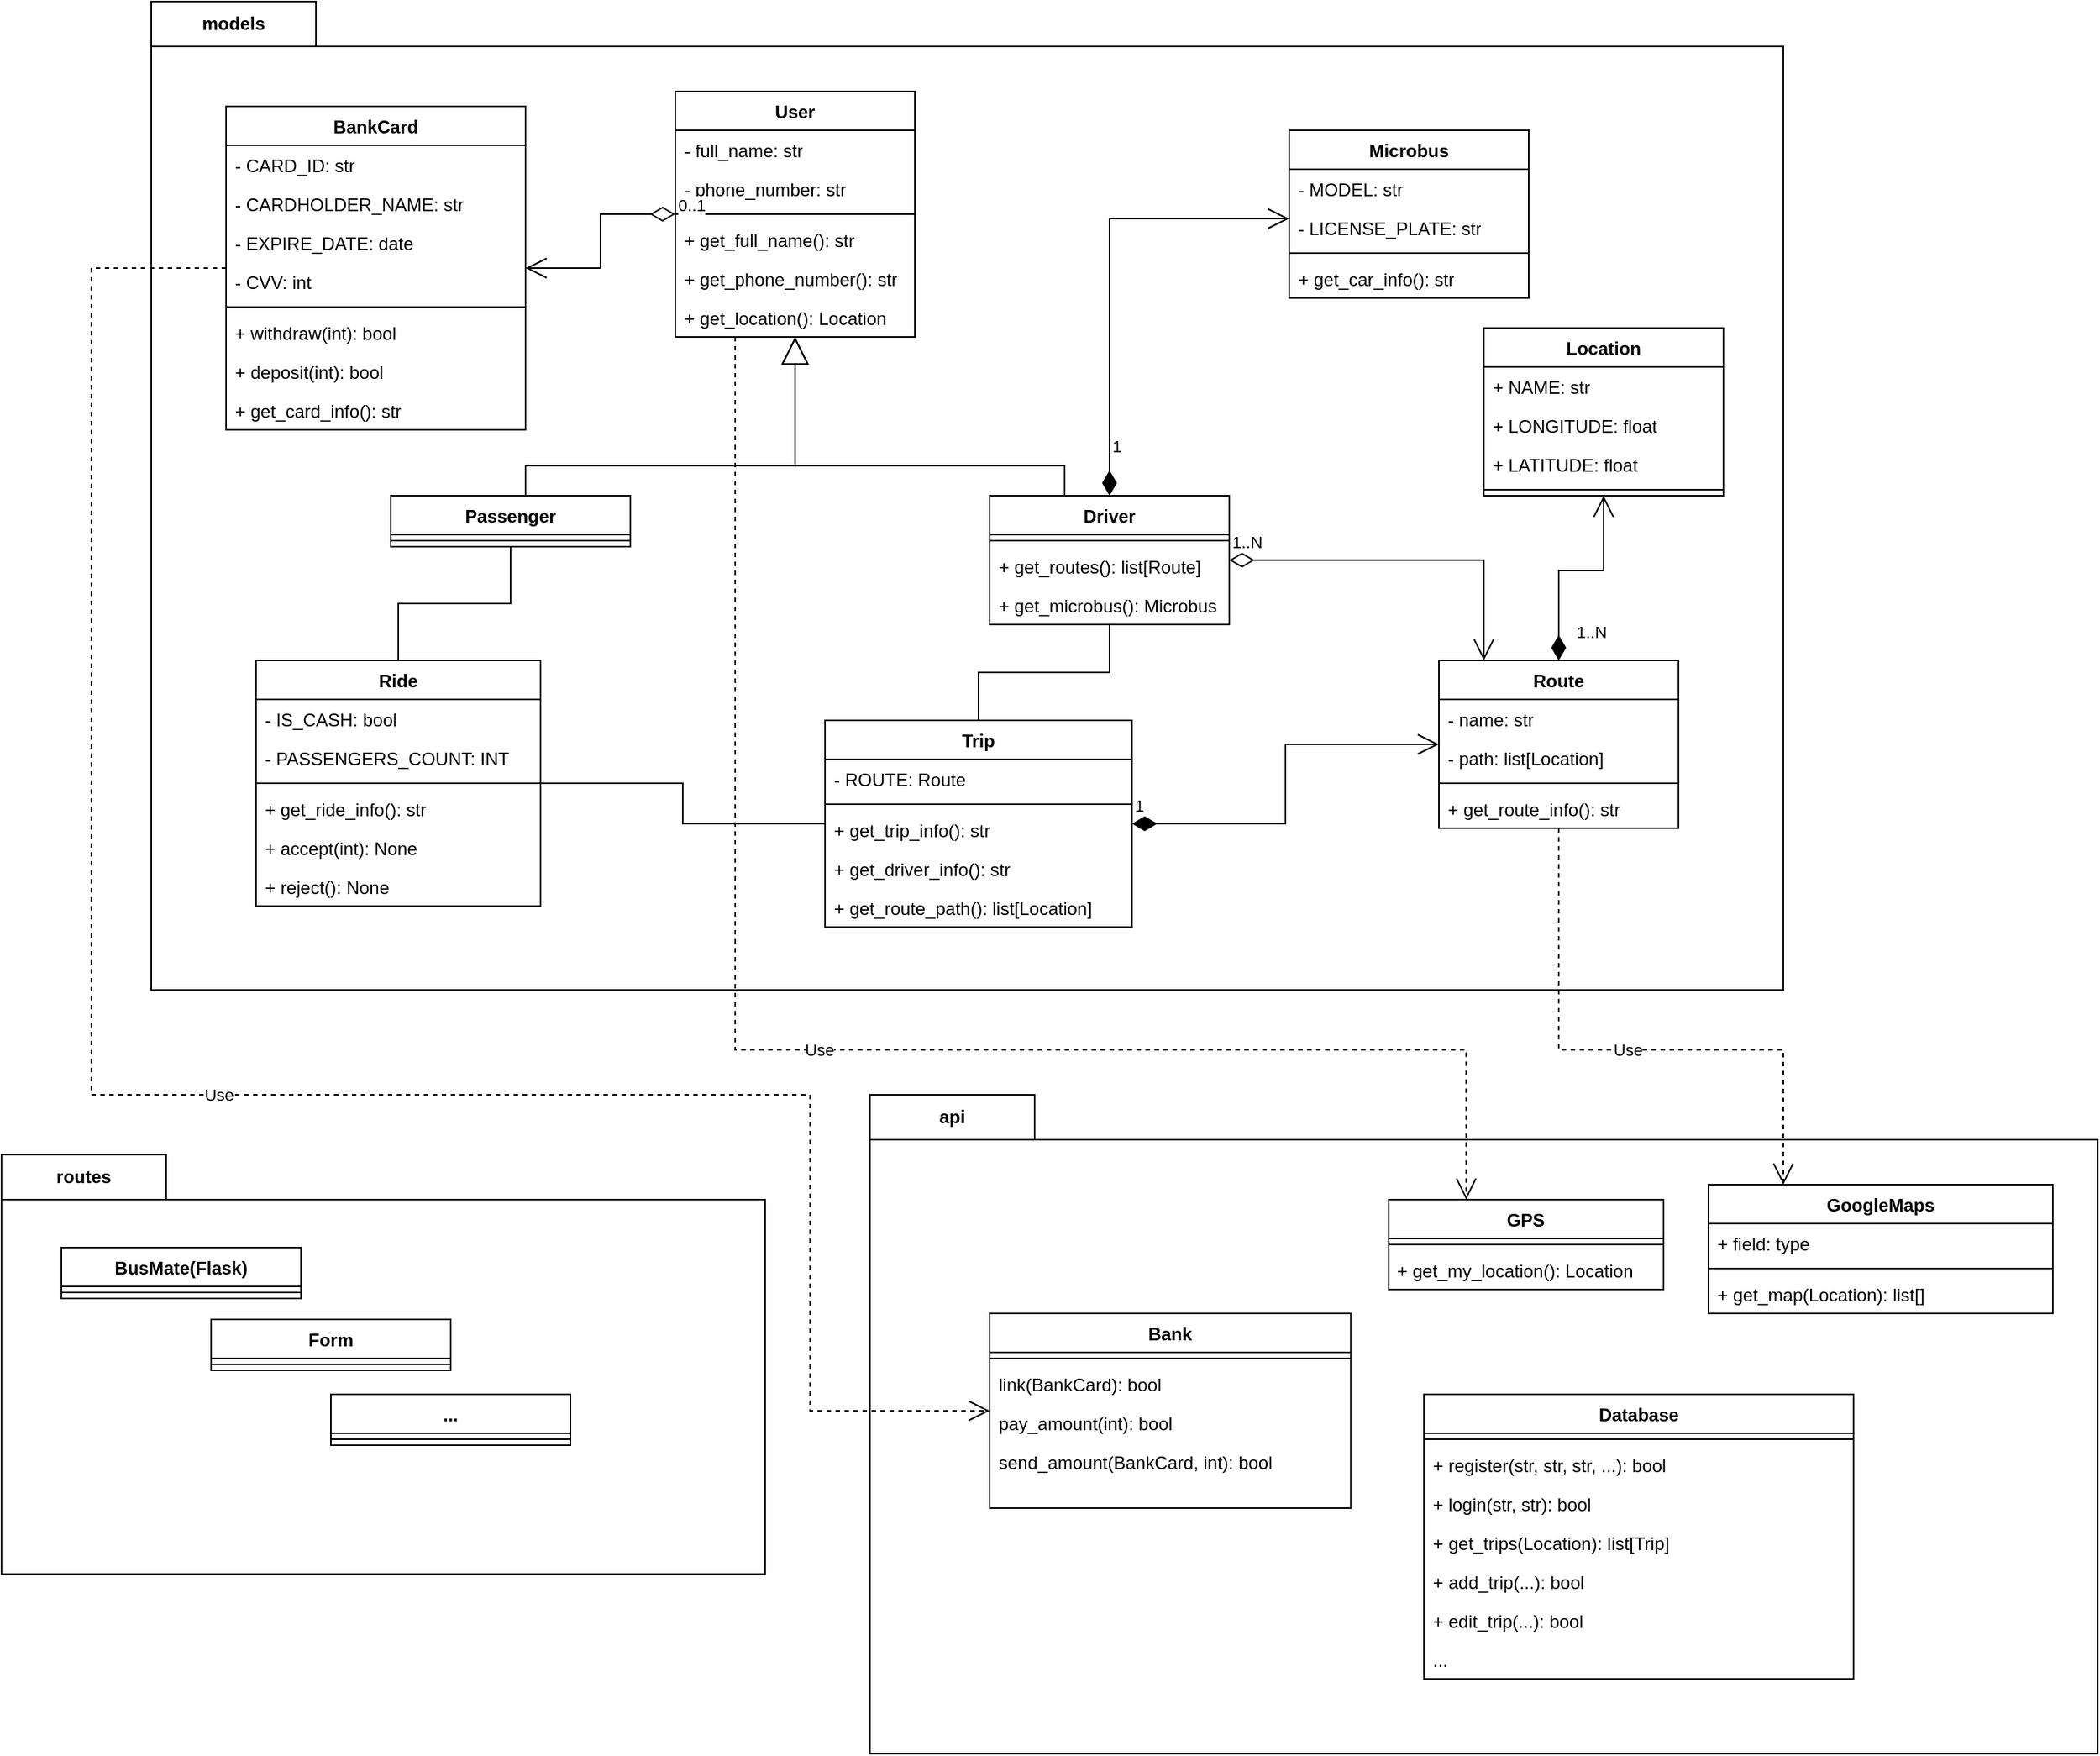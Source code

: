 <mxfile version="22.1.2" type="device">
  <diagram id="C5RBs43oDa-KdzZeNtuy" name="Page-1">
    <mxGraphModel dx="3218" dy="2094" grid="1" gridSize="10" guides="1" tooltips="1" connect="1" arrows="1" fold="1" page="1" pageScale="1" pageWidth="1169" pageHeight="827" math="0" shadow="0">
      <root>
        <mxCell id="WIyWlLk6GJQsqaUBKTNV-0" />
        <mxCell id="WIyWlLk6GJQsqaUBKTNV-1" parent="WIyWlLk6GJQsqaUBKTNV-0" />
        <mxCell id="0xxUbrqtfHlNQfprpKH4-28" value="routes" style="shape=folder;fontStyle=1;tabWidth=110;tabHeight=30;tabPosition=left;html=1;boundedLbl=1;labelInHeader=1;container=1;collapsible=0;whiteSpace=wrap;" parent="WIyWlLk6GJQsqaUBKTNV-1" vertex="1">
          <mxGeometry x="-900" y="90" width="510" height="280" as="geometry" />
        </mxCell>
        <mxCell id="0xxUbrqtfHlNQfprpKH4-29" value="" style="html=1;strokeColor=none;resizeWidth=1;resizeHeight=1;fillColor=none;part=1;connectable=0;allowArrows=0;deletable=0;whiteSpace=wrap;" parent="0xxUbrqtfHlNQfprpKH4-28" vertex="1">
          <mxGeometry width="510.0" height="196" relative="1" as="geometry">
            <mxPoint y="30" as="offset" />
          </mxGeometry>
        </mxCell>
        <mxCell id="0xxUbrqtfHlNQfprpKH4-105" value="BusMate(Flask)" style="swimlane;fontStyle=1;align=center;verticalAlign=top;childLayout=stackLayout;horizontal=1;startSize=26;horizontalStack=0;resizeParent=1;resizeParentMax=0;resizeLast=0;collapsible=1;marginBottom=0;whiteSpace=wrap;html=1;" parent="0xxUbrqtfHlNQfprpKH4-28" vertex="1">
          <mxGeometry x="40" y="62" width="160" height="34" as="geometry" />
        </mxCell>
        <mxCell id="0xxUbrqtfHlNQfprpKH4-107" value="" style="line;strokeWidth=1;fillColor=none;align=left;verticalAlign=middle;spacingTop=-1;spacingLeft=3;spacingRight=3;rotatable=0;labelPosition=right;points=[];portConstraint=eastwest;strokeColor=inherit;" parent="0xxUbrqtfHlNQfprpKH4-105" vertex="1">
          <mxGeometry y="26" width="160" height="8" as="geometry" />
        </mxCell>
        <mxCell id="0xxUbrqtfHlNQfprpKH4-109" value="..." style="swimlane;fontStyle=1;align=center;verticalAlign=top;childLayout=stackLayout;horizontal=1;startSize=26;horizontalStack=0;resizeParent=1;resizeParentMax=0;resizeLast=0;collapsible=1;marginBottom=0;whiteSpace=wrap;html=1;" parent="0xxUbrqtfHlNQfprpKH4-28" vertex="1">
          <mxGeometry x="220" y="160" width="160" height="34" as="geometry" />
        </mxCell>
        <mxCell id="0xxUbrqtfHlNQfprpKH4-110" value="" style="line;strokeWidth=1;fillColor=none;align=left;verticalAlign=middle;spacingTop=-1;spacingLeft=3;spacingRight=3;rotatable=0;labelPosition=right;points=[];portConstraint=eastwest;strokeColor=inherit;" parent="0xxUbrqtfHlNQfprpKH4-109" vertex="1">
          <mxGeometry y="26" width="160" height="8" as="geometry" />
        </mxCell>
        <mxCell id="0xxUbrqtfHlNQfprpKH4-111" value="Form" style="swimlane;fontStyle=1;align=center;verticalAlign=top;childLayout=stackLayout;horizontal=1;startSize=26;horizontalStack=0;resizeParent=1;resizeParentMax=0;resizeLast=0;collapsible=1;marginBottom=0;whiteSpace=wrap;html=1;" parent="0xxUbrqtfHlNQfprpKH4-28" vertex="1">
          <mxGeometry x="140" y="110" width="160" height="34" as="geometry" />
        </mxCell>
        <mxCell id="0xxUbrqtfHlNQfprpKH4-112" value="" style="line;strokeWidth=1;fillColor=none;align=left;verticalAlign=middle;spacingTop=-1;spacingLeft=3;spacingRight=3;rotatable=0;labelPosition=right;points=[];portConstraint=eastwest;strokeColor=inherit;" parent="0xxUbrqtfHlNQfprpKH4-111" vertex="1">
          <mxGeometry y="26" width="160" height="8" as="geometry" />
        </mxCell>
        <mxCell id="0xxUbrqtfHlNQfprpKH4-32" value="api" style="shape=folder;fontStyle=1;tabWidth=110;tabHeight=30;tabPosition=left;html=1;boundedLbl=1;labelInHeader=1;container=1;collapsible=0;whiteSpace=wrap;" parent="WIyWlLk6GJQsqaUBKTNV-1" vertex="1">
          <mxGeometry x="-320" y="50" width="820" height="440" as="geometry" />
        </mxCell>
        <mxCell id="0xxUbrqtfHlNQfprpKH4-33" value="" style="html=1;strokeColor=none;resizeWidth=1;resizeHeight=1;fillColor=none;part=1;connectable=0;allowArrows=0;deletable=0;whiteSpace=wrap;" parent="0xxUbrqtfHlNQfprpKH4-32" vertex="1">
          <mxGeometry width="820.0" height="308" relative="1" as="geometry">
            <mxPoint y="30" as="offset" />
          </mxGeometry>
        </mxCell>
        <mxCell id="LHFAvSVSOQKZk2P5IHYc-47" value="GoogleMaps" style="swimlane;fontStyle=1;align=center;verticalAlign=top;childLayout=stackLayout;horizontal=1;startSize=26;horizontalStack=0;resizeParent=1;resizeParentMax=0;resizeLast=0;collapsible=1;marginBottom=0;whiteSpace=wrap;html=1;" parent="0xxUbrqtfHlNQfprpKH4-32" vertex="1">
          <mxGeometry x="560" y="60" width="230" height="86" as="geometry" />
        </mxCell>
        <mxCell id="LHFAvSVSOQKZk2P5IHYc-48" value="+ field: type" style="text;strokeColor=none;fillColor=none;align=left;verticalAlign=top;spacingLeft=4;spacingRight=4;overflow=hidden;rotatable=0;points=[[0,0.5],[1,0.5]];portConstraint=eastwest;whiteSpace=wrap;html=1;" parent="LHFAvSVSOQKZk2P5IHYc-47" vertex="1">
          <mxGeometry y="26" width="230" height="26" as="geometry" />
        </mxCell>
        <mxCell id="LHFAvSVSOQKZk2P5IHYc-49" value="" style="line;strokeWidth=1;fillColor=none;align=left;verticalAlign=middle;spacingTop=-1;spacingLeft=3;spacingRight=3;rotatable=0;labelPosition=right;points=[];portConstraint=eastwest;strokeColor=inherit;" parent="LHFAvSVSOQKZk2P5IHYc-47" vertex="1">
          <mxGeometry y="52" width="230" height="8" as="geometry" />
        </mxCell>
        <mxCell id="LHFAvSVSOQKZk2P5IHYc-50" value="+ get_map(Location): list[]" style="text;strokeColor=none;fillColor=none;align=left;verticalAlign=top;spacingLeft=4;spacingRight=4;overflow=hidden;rotatable=0;points=[[0,0.5],[1,0.5]];portConstraint=eastwest;whiteSpace=wrap;html=1;" parent="LHFAvSVSOQKZk2P5IHYc-47" vertex="1">
          <mxGeometry y="60" width="230" height="26" as="geometry" />
        </mxCell>
        <mxCell id="LHFAvSVSOQKZk2P5IHYc-43" value="Database" style="swimlane;fontStyle=1;align=center;verticalAlign=top;childLayout=stackLayout;horizontal=1;startSize=26;horizontalStack=0;resizeParent=1;resizeParentMax=0;resizeLast=0;collapsible=1;marginBottom=0;whiteSpace=wrap;html=1;" parent="0xxUbrqtfHlNQfprpKH4-32" vertex="1">
          <mxGeometry x="370" y="200" width="286.9" height="190" as="geometry" />
        </mxCell>
        <mxCell id="LHFAvSVSOQKZk2P5IHYc-45" value="" style="line;strokeWidth=1;fillColor=none;align=left;verticalAlign=middle;spacingTop=-1;spacingLeft=3;spacingRight=3;rotatable=0;labelPosition=right;points=[];portConstraint=eastwest;strokeColor=inherit;" parent="LHFAvSVSOQKZk2P5IHYc-43" vertex="1">
          <mxGeometry y="26" width="286.9" height="8" as="geometry" />
        </mxCell>
        <mxCell id="0xxUbrqtfHlNQfprpKH4-84" value="+ register(str, str, str, ...): bool" style="text;strokeColor=none;fillColor=none;align=left;verticalAlign=top;spacingLeft=4;spacingRight=4;overflow=hidden;rotatable=0;points=[[0,0.5],[1,0.5]];portConstraint=eastwest;whiteSpace=wrap;html=1;" parent="LHFAvSVSOQKZk2P5IHYc-43" vertex="1">
          <mxGeometry y="34" width="286.9" height="26" as="geometry" />
        </mxCell>
        <mxCell id="0xxUbrqtfHlNQfprpKH4-85" value="+ login(str, str): bool" style="text;strokeColor=none;fillColor=none;align=left;verticalAlign=top;spacingLeft=4;spacingRight=4;overflow=hidden;rotatable=0;points=[[0,0.5],[1,0.5]];portConstraint=eastwest;whiteSpace=wrap;html=1;" parent="LHFAvSVSOQKZk2P5IHYc-43" vertex="1">
          <mxGeometry y="60" width="286.9" height="26" as="geometry" />
        </mxCell>
        <mxCell id="0xxUbrqtfHlNQfprpKH4-81" value="+ get_trips(Location): list[Trip]" style="text;strokeColor=none;fillColor=none;align=left;verticalAlign=top;spacingLeft=4;spacingRight=4;overflow=hidden;rotatable=0;points=[[0,0.5],[1,0.5]];portConstraint=eastwest;whiteSpace=wrap;html=1;" parent="LHFAvSVSOQKZk2P5IHYc-43" vertex="1">
          <mxGeometry y="86" width="286.9" height="26" as="geometry" />
        </mxCell>
        <mxCell id="0xxUbrqtfHlNQfprpKH4-82" value="+ add_trip(...): bool" style="text;strokeColor=none;fillColor=none;align=left;verticalAlign=top;spacingLeft=4;spacingRight=4;overflow=hidden;rotatable=0;points=[[0,0.5],[1,0.5]];portConstraint=eastwest;whiteSpace=wrap;html=1;" parent="LHFAvSVSOQKZk2P5IHYc-43" vertex="1">
          <mxGeometry y="112" width="286.9" height="26" as="geometry" />
        </mxCell>
        <mxCell id="LHFAvSVSOQKZk2P5IHYc-46" value="+ edit_trip(...): bool" style="text;strokeColor=none;fillColor=none;align=left;verticalAlign=top;spacingLeft=4;spacingRight=4;overflow=hidden;rotatable=0;points=[[0,0.5],[1,0.5]];portConstraint=eastwest;whiteSpace=wrap;html=1;" parent="LHFAvSVSOQKZk2P5IHYc-43" vertex="1">
          <mxGeometry y="138" width="286.9" height="26" as="geometry" />
        </mxCell>
        <mxCell id="0xxUbrqtfHlNQfprpKH4-103" value="..." style="text;strokeColor=none;fillColor=none;align=left;verticalAlign=top;spacingLeft=4;spacingRight=4;overflow=hidden;rotatable=0;points=[[0,0.5],[1,0.5]];portConstraint=eastwest;whiteSpace=wrap;html=1;" parent="LHFAvSVSOQKZk2P5IHYc-43" vertex="1">
          <mxGeometry y="164" width="286.9" height="26" as="geometry" />
        </mxCell>
        <mxCell id="LHFAvSVSOQKZk2P5IHYc-69" value="Bank" style="swimlane;fontStyle=1;align=center;verticalAlign=top;childLayout=stackLayout;horizontal=1;startSize=26;horizontalStack=0;resizeParent=1;resizeParentMax=0;resizeLast=0;collapsible=1;marginBottom=0;whiteSpace=wrap;html=1;" parent="0xxUbrqtfHlNQfprpKH4-32" vertex="1">
          <mxGeometry x="79.998" y="146" width="241.161" height="130" as="geometry" />
        </mxCell>
        <mxCell id="LHFAvSVSOQKZk2P5IHYc-71" value="" style="line;strokeWidth=1;fillColor=none;align=left;verticalAlign=middle;spacingTop=-1;spacingLeft=3;spacingRight=3;rotatable=0;labelPosition=right;points=[];portConstraint=eastwest;strokeColor=inherit;" parent="LHFAvSVSOQKZk2P5IHYc-69" vertex="1">
          <mxGeometry y="26" width="241.161" height="8" as="geometry" />
        </mxCell>
        <mxCell id="LHFAvSVSOQKZk2P5IHYc-72" value="link(BankCard): bool" style="text;strokeColor=none;fillColor=none;align=left;verticalAlign=top;spacingLeft=4;spacingRight=4;overflow=hidden;rotatable=0;points=[[0,0.5],[1,0.5]];portConstraint=eastwest;whiteSpace=wrap;html=1;" parent="LHFAvSVSOQKZk2P5IHYc-69" vertex="1">
          <mxGeometry y="34" width="241.161" height="26" as="geometry" />
        </mxCell>
        <mxCell id="0xxUbrqtfHlNQfprpKH4-0" value="pay_amount(int): bool" style="text;strokeColor=none;fillColor=none;align=left;verticalAlign=top;spacingLeft=4;spacingRight=4;overflow=hidden;rotatable=0;points=[[0,0.5],[1,0.5]];portConstraint=eastwest;whiteSpace=wrap;html=1;" parent="LHFAvSVSOQKZk2P5IHYc-69" vertex="1">
          <mxGeometry y="60" width="241.161" height="26" as="geometry" />
        </mxCell>
        <mxCell id="0xxUbrqtfHlNQfprpKH4-17" value="send_amount(BankCard, int): bool" style="text;strokeColor=none;fillColor=none;align=left;verticalAlign=top;spacingLeft=4;spacingRight=4;overflow=hidden;rotatable=0;points=[[0,0.5],[1,0.5]];portConstraint=eastwest;whiteSpace=wrap;html=1;" parent="LHFAvSVSOQKZk2P5IHYc-69" vertex="1">
          <mxGeometry y="86" width="241.161" height="44" as="geometry" />
        </mxCell>
        <mxCell id="0xxUbrqtfHlNQfprpKH4-19" value="GPS" style="swimlane;fontStyle=1;align=center;verticalAlign=top;childLayout=stackLayout;horizontal=1;startSize=26;horizontalStack=0;resizeParent=1;resizeParentMax=0;resizeLast=0;collapsible=1;marginBottom=0;whiteSpace=wrap;html=1;" parent="0xxUbrqtfHlNQfprpKH4-32" vertex="1">
          <mxGeometry x="346.48" y="70" width="183.52" height="60" as="geometry" />
        </mxCell>
        <mxCell id="0xxUbrqtfHlNQfprpKH4-21" value="" style="line;strokeWidth=1;fillColor=none;align=left;verticalAlign=middle;spacingTop=-1;spacingLeft=3;spacingRight=3;rotatable=0;labelPosition=right;points=[];portConstraint=eastwest;strokeColor=inherit;" parent="0xxUbrqtfHlNQfprpKH4-19" vertex="1">
          <mxGeometry y="26" width="183.52" height="8" as="geometry" />
        </mxCell>
        <mxCell id="0xxUbrqtfHlNQfprpKH4-22" value="+ get_my_location(): Location" style="text;strokeColor=none;fillColor=none;align=left;verticalAlign=top;spacingLeft=4;spacingRight=4;overflow=hidden;rotatable=0;points=[[0,0.5],[1,0.5]];portConstraint=eastwest;whiteSpace=wrap;html=1;" parent="0xxUbrqtfHlNQfprpKH4-19" vertex="1">
          <mxGeometry y="34" width="183.52" height="26" as="geometry" />
        </mxCell>
        <mxCell id="0xxUbrqtfHlNQfprpKH4-30" value="models" style="shape=folder;fontStyle=1;tabWidth=110;tabHeight=30;tabPosition=left;html=1;boundedLbl=1;labelInHeader=1;container=1;collapsible=0;whiteSpace=wrap;" parent="WIyWlLk6GJQsqaUBKTNV-1" vertex="1">
          <mxGeometry x="-800" y="-680" width="1090" height="660" as="geometry" />
        </mxCell>
        <mxCell id="0xxUbrqtfHlNQfprpKH4-31" value="" style="html=1;strokeColor=none;resizeWidth=1;resizeHeight=1;fillColor=none;part=1;connectable=0;allowArrows=0;deletable=0;whiteSpace=wrap;" parent="0xxUbrqtfHlNQfprpKH4-30" vertex="1">
          <mxGeometry width="40" height="10" relative="1" as="geometry">
            <mxPoint x="790" y="290" as="offset" />
          </mxGeometry>
        </mxCell>
        <mxCell id="LHFAvSVSOQKZk2P5IHYc-27" value="BankCard" style="swimlane;fontStyle=1;align=center;verticalAlign=top;childLayout=stackLayout;horizontal=1;startSize=26;horizontalStack=0;resizeParent=1;resizeParentMax=0;resizeLast=0;collapsible=1;marginBottom=0;whiteSpace=wrap;html=1;" parent="0xxUbrqtfHlNQfprpKH4-30" vertex="1">
          <mxGeometry x="50" y="70" width="200" height="216" as="geometry" />
        </mxCell>
        <mxCell id="LHFAvSVSOQKZk2P5IHYc-28" value="- CARD_ID: str" style="text;strokeColor=none;fillColor=none;align=left;verticalAlign=top;spacingLeft=4;spacingRight=4;overflow=hidden;rotatable=0;points=[[0,0.5],[1,0.5]];portConstraint=eastwest;whiteSpace=wrap;html=1;" parent="LHFAvSVSOQKZk2P5IHYc-27" vertex="1">
          <mxGeometry y="26" width="200" height="26" as="geometry" />
        </mxCell>
        <mxCell id="0xxUbrqtfHlNQfprpKH4-39" value="- CARDHOLDER_NAME: str" style="text;strokeColor=none;fillColor=none;align=left;verticalAlign=top;spacingLeft=4;spacingRight=4;overflow=hidden;rotatable=0;points=[[0,0.5],[1,0.5]];portConstraint=eastwest;whiteSpace=wrap;html=1;" parent="LHFAvSVSOQKZk2P5IHYc-27" vertex="1">
          <mxGeometry y="52" width="200" height="26" as="geometry" />
        </mxCell>
        <mxCell id="0xxUbrqtfHlNQfprpKH4-37" value="- EXPIRE_DATE: date" style="text;strokeColor=none;fillColor=none;align=left;verticalAlign=top;spacingLeft=4;spacingRight=4;overflow=hidden;rotatable=0;points=[[0,0.5],[1,0.5]];portConstraint=eastwest;whiteSpace=wrap;html=1;" parent="LHFAvSVSOQKZk2P5IHYc-27" vertex="1">
          <mxGeometry y="78" width="200" height="26" as="geometry" />
        </mxCell>
        <mxCell id="0xxUbrqtfHlNQfprpKH4-38" value="- CVV: int" style="text;strokeColor=none;fillColor=none;align=left;verticalAlign=top;spacingLeft=4;spacingRight=4;overflow=hidden;rotatable=0;points=[[0,0.5],[1,0.5]];portConstraint=eastwest;whiteSpace=wrap;html=1;" parent="LHFAvSVSOQKZk2P5IHYc-27" vertex="1">
          <mxGeometry y="104" width="200" height="26" as="geometry" />
        </mxCell>
        <mxCell id="LHFAvSVSOQKZk2P5IHYc-29" value="" style="line;strokeWidth=1;fillColor=none;align=left;verticalAlign=middle;spacingTop=-1;spacingLeft=3;spacingRight=3;rotatable=0;labelPosition=right;points=[];portConstraint=eastwest;strokeColor=inherit;" parent="LHFAvSVSOQKZk2P5IHYc-27" vertex="1">
          <mxGeometry y="130" width="200" height="8" as="geometry" />
        </mxCell>
        <mxCell id="0xxUbrqtfHlNQfprpKH4-40" value="+ withdraw(int): bool" style="text;strokeColor=none;fillColor=none;align=left;verticalAlign=top;spacingLeft=4;spacingRight=4;overflow=hidden;rotatable=0;points=[[0,0.5],[1,0.5]];portConstraint=eastwest;whiteSpace=wrap;html=1;" parent="LHFAvSVSOQKZk2P5IHYc-27" vertex="1">
          <mxGeometry y="138" width="200" height="26" as="geometry" />
        </mxCell>
        <mxCell id="0xxUbrqtfHlNQfprpKH4-44" value="+ deposit(int): bool" style="text;strokeColor=none;fillColor=none;align=left;verticalAlign=top;spacingLeft=4;spacingRight=4;overflow=hidden;rotatable=0;points=[[0,0.5],[1,0.5]];portConstraint=eastwest;whiteSpace=wrap;html=1;" parent="LHFAvSVSOQKZk2P5IHYc-27" vertex="1">
          <mxGeometry y="164" width="200" height="26" as="geometry" />
        </mxCell>
        <mxCell id="0xxUbrqtfHlNQfprpKH4-41" value="+ get_card_info(): str" style="text;strokeColor=none;fillColor=none;align=left;verticalAlign=top;spacingLeft=4;spacingRight=4;overflow=hidden;rotatable=0;points=[[0,0.5],[1,0.5]];portConstraint=eastwest;whiteSpace=wrap;html=1;" parent="LHFAvSVSOQKZk2P5IHYc-27" vertex="1">
          <mxGeometry y="190" width="200" height="26" as="geometry" />
        </mxCell>
        <mxCell id="LHFAvSVSOQKZk2P5IHYc-11" value="User" style="swimlane;fontStyle=1;align=center;verticalAlign=top;childLayout=stackLayout;horizontal=1;startSize=26;horizontalStack=0;resizeParent=1;resizeParentMax=0;resizeLast=0;collapsible=1;marginBottom=0;whiteSpace=wrap;html=1;" parent="0xxUbrqtfHlNQfprpKH4-30" vertex="1">
          <mxGeometry x="350" y="60" width="160" height="164" as="geometry" />
        </mxCell>
        <mxCell id="LHFAvSVSOQKZk2P5IHYc-12" value="- full_name: str" style="text;strokeColor=none;fillColor=none;align=left;verticalAlign=top;spacingLeft=4;spacingRight=4;overflow=hidden;rotatable=0;points=[[0,0.5],[1,0.5]];portConstraint=eastwest;whiteSpace=wrap;html=1;" parent="LHFAvSVSOQKZk2P5IHYc-11" vertex="1">
          <mxGeometry y="26" width="160" height="26" as="geometry" />
        </mxCell>
        <mxCell id="0xxUbrqtfHlNQfprpKH4-35" value="- phone_number: str" style="text;strokeColor=none;fillColor=none;align=left;verticalAlign=top;spacingLeft=4;spacingRight=4;overflow=hidden;rotatable=0;points=[[0,0.5],[1,0.5]];portConstraint=eastwest;whiteSpace=wrap;html=1;" parent="LHFAvSVSOQKZk2P5IHYc-11" vertex="1">
          <mxGeometry y="52" width="160" height="26" as="geometry" />
        </mxCell>
        <mxCell id="LHFAvSVSOQKZk2P5IHYc-13" value="" style="line;strokeWidth=1;fillColor=none;align=left;verticalAlign=middle;spacingTop=-1;spacingLeft=3;spacingRight=3;rotatable=0;labelPosition=right;points=[];portConstraint=eastwest;strokeColor=inherit;" parent="LHFAvSVSOQKZk2P5IHYc-11" vertex="1">
          <mxGeometry y="78" width="160" height="8" as="geometry" />
        </mxCell>
        <mxCell id="LHFAvSVSOQKZk2P5IHYc-14" value="+ get_full_name(): str" style="text;strokeColor=none;fillColor=none;align=left;verticalAlign=top;spacingLeft=4;spacingRight=4;overflow=hidden;rotatable=0;points=[[0,0.5],[1,0.5]];portConstraint=eastwest;whiteSpace=wrap;html=1;" parent="LHFAvSVSOQKZk2P5IHYc-11" vertex="1">
          <mxGeometry y="86" width="160" height="26" as="geometry" />
        </mxCell>
        <mxCell id="0xxUbrqtfHlNQfprpKH4-43" value="+ get_phone_number(): str" style="text;strokeColor=none;fillColor=none;align=left;verticalAlign=top;spacingLeft=4;spacingRight=4;overflow=hidden;rotatable=0;points=[[0,0.5],[1,0.5]];portConstraint=eastwest;whiteSpace=wrap;html=1;" parent="LHFAvSVSOQKZk2P5IHYc-11" vertex="1">
          <mxGeometry y="112" width="160" height="26" as="geometry" />
        </mxCell>
        <mxCell id="0xxUbrqtfHlNQfprpKH4-61" value="+ get_location(): Location" style="text;strokeColor=none;fillColor=none;align=left;verticalAlign=top;spacingLeft=4;spacingRight=4;overflow=hidden;rotatable=0;points=[[0,0.5],[1,0.5]];portConstraint=eastwest;whiteSpace=wrap;html=1;" parent="LHFAvSVSOQKZk2P5IHYc-11" vertex="1">
          <mxGeometry y="138" width="160" height="26" as="geometry" />
        </mxCell>
        <mxCell id="LHFAvSVSOQKZk2P5IHYc-57" value="0..1" style="endArrow=open;html=1;endSize=12;startArrow=diamondThin;startSize=14;startFill=0;edgeStyle=orthogonalEdgeStyle;align=left;verticalAlign=bottom;rounded=0;" parent="0xxUbrqtfHlNQfprpKH4-30" source="LHFAvSVSOQKZk2P5IHYc-11" target="LHFAvSVSOQKZk2P5IHYc-27" edge="1">
          <mxGeometry x="-1" y="3" relative="1" as="geometry">
            <mxPoint x="330" y="370" as="sourcePoint" />
            <mxPoint x="490" y="370" as="targetPoint" />
          </mxGeometry>
        </mxCell>
        <mxCell id="LHFAvSVSOQKZk2P5IHYc-39" value="Ride" style="swimlane;fontStyle=1;align=center;verticalAlign=top;childLayout=stackLayout;horizontal=1;startSize=26;horizontalStack=0;resizeParent=1;resizeParentMax=0;resizeLast=0;collapsible=1;marginBottom=0;whiteSpace=wrap;html=1;" parent="0xxUbrqtfHlNQfprpKH4-30" vertex="1">
          <mxGeometry x="70" y="440" width="190" height="164" as="geometry" />
        </mxCell>
        <mxCell id="LHFAvSVSOQKZk2P5IHYc-40" value="- IS_CASH: bool" style="text;strokeColor=none;fillColor=none;align=left;verticalAlign=top;spacingLeft=4;spacingRight=4;overflow=hidden;rotatable=0;points=[[0,0.5],[1,0.5]];portConstraint=eastwest;whiteSpace=wrap;html=1;" parent="LHFAvSVSOQKZk2P5IHYc-39" vertex="1">
          <mxGeometry y="26" width="190" height="26" as="geometry" />
        </mxCell>
        <mxCell id="0xxUbrqtfHlNQfprpKH4-62" value="- PASSENGERS_COUNT: INT" style="text;strokeColor=none;fillColor=none;align=left;verticalAlign=top;spacingLeft=4;spacingRight=4;overflow=hidden;rotatable=0;points=[[0,0.5],[1,0.5]];portConstraint=eastwest;whiteSpace=wrap;html=1;" parent="LHFAvSVSOQKZk2P5IHYc-39" vertex="1">
          <mxGeometry y="52" width="190" height="26" as="geometry" />
        </mxCell>
        <mxCell id="LHFAvSVSOQKZk2P5IHYc-41" value="" style="line;strokeWidth=1;fillColor=none;align=left;verticalAlign=middle;spacingTop=-1;spacingLeft=3;spacingRight=3;rotatable=0;labelPosition=right;points=[];portConstraint=eastwest;strokeColor=inherit;" parent="LHFAvSVSOQKZk2P5IHYc-39" vertex="1">
          <mxGeometry y="78" width="190" height="8" as="geometry" />
        </mxCell>
        <mxCell id="LHFAvSVSOQKZk2P5IHYc-42" value="+ get_ride_info(): str" style="text;strokeColor=none;fillColor=none;align=left;verticalAlign=top;spacingLeft=4;spacingRight=4;overflow=hidden;rotatable=0;points=[[0,0.5],[1,0.5]];portConstraint=eastwest;whiteSpace=wrap;html=1;" parent="LHFAvSVSOQKZk2P5IHYc-39" vertex="1">
          <mxGeometry y="86" width="190" height="26" as="geometry" />
        </mxCell>
        <mxCell id="0xxUbrqtfHlNQfprpKH4-64" value="+ accept(int): None" style="text;strokeColor=none;fillColor=none;align=left;verticalAlign=top;spacingLeft=4;spacingRight=4;overflow=hidden;rotatable=0;points=[[0,0.5],[1,0.5]];portConstraint=eastwest;whiteSpace=wrap;html=1;" parent="LHFAvSVSOQKZk2P5IHYc-39" vertex="1">
          <mxGeometry y="112" width="190" height="26" as="geometry" />
        </mxCell>
        <mxCell id="0xxUbrqtfHlNQfprpKH4-65" value="+ reject(): None" style="text;strokeColor=none;fillColor=none;align=left;verticalAlign=top;spacingLeft=4;spacingRight=4;overflow=hidden;rotatable=0;points=[[0,0.5],[1,0.5]];portConstraint=eastwest;whiteSpace=wrap;html=1;" parent="LHFAvSVSOQKZk2P5IHYc-39" vertex="1">
          <mxGeometry y="138" width="190" height="26" as="geometry" />
        </mxCell>
        <mxCell id="LHFAvSVSOQKZk2P5IHYc-31" value="Trip" style="swimlane;fontStyle=1;align=center;verticalAlign=top;childLayout=stackLayout;horizontal=1;startSize=26;horizontalStack=0;resizeParent=1;resizeParentMax=0;resizeLast=0;collapsible=1;marginBottom=0;whiteSpace=wrap;html=1;" parent="0xxUbrqtfHlNQfprpKH4-30" vertex="1">
          <mxGeometry x="450" y="480" width="205" height="138" as="geometry" />
        </mxCell>
        <mxCell id="LHFAvSVSOQKZk2P5IHYc-32" value="- ROUTE: Route" style="text;strokeColor=none;fillColor=none;align=left;verticalAlign=top;spacingLeft=4;spacingRight=4;overflow=hidden;rotatable=0;points=[[0,0.5],[1,0.5]];portConstraint=eastwest;whiteSpace=wrap;html=1;" parent="LHFAvSVSOQKZk2P5IHYc-31" vertex="1">
          <mxGeometry y="26" width="205" height="26" as="geometry" />
        </mxCell>
        <mxCell id="LHFAvSVSOQKZk2P5IHYc-33" value="" style="line;strokeWidth=1;fillColor=none;align=left;verticalAlign=middle;spacingTop=-1;spacingLeft=3;spacingRight=3;rotatable=0;labelPosition=right;points=[];portConstraint=eastwest;strokeColor=inherit;" parent="LHFAvSVSOQKZk2P5IHYc-31" vertex="1">
          <mxGeometry y="52" width="205" height="8" as="geometry" />
        </mxCell>
        <mxCell id="0xxUbrqtfHlNQfprpKH4-66" value="+ get_trip_info(): str" style="text;strokeColor=none;fillColor=none;align=left;verticalAlign=top;spacingLeft=4;spacingRight=4;overflow=hidden;rotatable=0;points=[[0,0.5],[1,0.5]];portConstraint=eastwest;whiteSpace=wrap;html=1;" parent="LHFAvSVSOQKZk2P5IHYc-31" vertex="1">
          <mxGeometry y="60" width="205" height="26" as="geometry" />
        </mxCell>
        <mxCell id="0xxUbrqtfHlNQfprpKH4-67" value="+ get_driver_info(): str" style="text;strokeColor=none;fillColor=none;align=left;verticalAlign=top;spacingLeft=4;spacingRight=4;overflow=hidden;rotatable=0;points=[[0,0.5],[1,0.5]];portConstraint=eastwest;whiteSpace=wrap;html=1;" parent="LHFAvSVSOQKZk2P5IHYc-31" vertex="1">
          <mxGeometry y="86" width="205" height="26" as="geometry" />
        </mxCell>
        <mxCell id="LHFAvSVSOQKZk2P5IHYc-34" value="+ get_route_path(): list[Location]" style="text;strokeColor=none;fillColor=none;align=left;verticalAlign=top;spacingLeft=4;spacingRight=4;overflow=hidden;rotatable=0;points=[[0,0.5],[1,0.5]];portConstraint=eastwest;whiteSpace=wrap;html=1;" parent="LHFAvSVSOQKZk2P5IHYc-31" vertex="1">
          <mxGeometry y="112" width="205" height="26" as="geometry" />
        </mxCell>
        <mxCell id="LHFAvSVSOQKZk2P5IHYc-63" value="" style="endArrow=none;html=1;edgeStyle=orthogonalEdgeStyle;rounded=0;" parent="0xxUbrqtfHlNQfprpKH4-30" source="LHFAvSVSOQKZk2P5IHYc-31" target="LHFAvSVSOQKZk2P5IHYc-39" edge="1">
          <mxGeometry relative="1" as="geometry">
            <mxPoint x="370" y="336" as="sourcePoint" />
            <mxPoint x="370" y="410" as="targetPoint" />
          </mxGeometry>
        </mxCell>
        <mxCell id="LHFAvSVSOQKZk2P5IHYc-15" value="Passenger" style="swimlane;fontStyle=1;align=center;verticalAlign=top;childLayout=stackLayout;horizontal=1;startSize=26;horizontalStack=0;resizeParent=1;resizeParentMax=0;resizeLast=0;collapsible=1;marginBottom=0;whiteSpace=wrap;html=1;" parent="0xxUbrqtfHlNQfprpKH4-30" vertex="1">
          <mxGeometry x="160" y="330" width="160" height="34" as="geometry" />
        </mxCell>
        <mxCell id="LHFAvSVSOQKZk2P5IHYc-17" value="" style="line;strokeWidth=1;fillColor=none;align=left;verticalAlign=middle;spacingTop=-1;spacingLeft=3;spacingRight=3;rotatable=0;labelPosition=right;points=[];portConstraint=eastwest;strokeColor=inherit;" parent="LHFAvSVSOQKZk2P5IHYc-15" vertex="1">
          <mxGeometry y="26" width="160" height="8" as="geometry" />
        </mxCell>
        <mxCell id="LHFAvSVSOQKZk2P5IHYc-55" value="" style="endArrow=block;endSize=16;endFill=0;html=1;rounded=0;edgeStyle=orthogonalEdgeStyle;" parent="0xxUbrqtfHlNQfprpKH4-30" source="LHFAvSVSOQKZk2P5IHYc-15" target="LHFAvSVSOQKZk2P5IHYc-11" edge="1">
          <mxGeometry width="160" relative="1" as="geometry">
            <mxPoint x="230" y="410" as="sourcePoint" />
            <mxPoint x="390" y="410" as="targetPoint" />
            <Array as="points">
              <mxPoint x="250" y="310" />
              <mxPoint x="430" y="310" />
            </Array>
          </mxGeometry>
        </mxCell>
        <mxCell id="LHFAvSVSOQKZk2P5IHYc-66" value="" style="endArrow=none;html=1;edgeStyle=orthogonalEdgeStyle;rounded=0;" parent="0xxUbrqtfHlNQfprpKH4-30" source="LHFAvSVSOQKZk2P5IHYc-15" target="LHFAvSVSOQKZk2P5IHYc-39" edge="1">
          <mxGeometry relative="1" as="geometry">
            <mxPoint x="330" y="370" as="sourcePoint" />
            <mxPoint x="490" y="370" as="targetPoint" />
          </mxGeometry>
        </mxCell>
        <mxCell id="LHFAvSVSOQKZk2P5IHYc-19" value="Driver" style="swimlane;fontStyle=1;align=center;verticalAlign=top;childLayout=stackLayout;horizontal=1;startSize=26;horizontalStack=0;resizeParent=1;resizeParentMax=0;resizeLast=0;collapsible=1;marginBottom=0;whiteSpace=wrap;html=1;" parent="0xxUbrqtfHlNQfprpKH4-30" vertex="1">
          <mxGeometry x="560" y="330" width="160" height="86" as="geometry" />
        </mxCell>
        <mxCell id="LHFAvSVSOQKZk2P5IHYc-21" value="" style="line;strokeWidth=1;fillColor=none;align=left;verticalAlign=middle;spacingTop=-1;spacingLeft=3;spacingRight=3;rotatable=0;labelPosition=right;points=[];portConstraint=eastwest;strokeColor=inherit;" parent="LHFAvSVSOQKZk2P5IHYc-19" vertex="1">
          <mxGeometry y="26" width="160" height="8" as="geometry" />
        </mxCell>
        <mxCell id="0xxUbrqtfHlNQfprpKH4-59" value="+ get_routes(): list[Route]" style="text;strokeColor=none;fillColor=none;align=left;verticalAlign=top;spacingLeft=4;spacingRight=4;overflow=hidden;rotatable=0;points=[[0,0.5],[1,0.5]];portConstraint=eastwest;whiteSpace=wrap;html=1;" parent="LHFAvSVSOQKZk2P5IHYc-19" vertex="1">
          <mxGeometry y="34" width="160" height="26" as="geometry" />
        </mxCell>
        <mxCell id="0xxUbrqtfHlNQfprpKH4-60" value="+ get_microbus(): Microbus" style="text;strokeColor=none;fillColor=none;align=left;verticalAlign=top;spacingLeft=4;spacingRight=4;overflow=hidden;rotatable=0;points=[[0,0.5],[1,0.5]];portConstraint=eastwest;whiteSpace=wrap;html=1;" parent="LHFAvSVSOQKZk2P5IHYc-19" vertex="1">
          <mxGeometry y="60" width="160" height="26" as="geometry" />
        </mxCell>
        <mxCell id="LHFAvSVSOQKZk2P5IHYc-60" value="" style="endArrow=none;html=1;edgeStyle=orthogonalEdgeStyle;rounded=0;" parent="0xxUbrqtfHlNQfprpKH4-30" source="LHFAvSVSOQKZk2P5IHYc-19" target="LHFAvSVSOQKZk2P5IHYc-31" edge="1">
          <mxGeometry relative="1" as="geometry">
            <mxPoint x="330" y="370" as="sourcePoint" />
            <mxPoint x="490" y="370" as="targetPoint" />
          </mxGeometry>
        </mxCell>
        <mxCell id="LHFAvSVSOQKZk2P5IHYc-56" value="" style="endArrow=block;endSize=16;endFill=0;html=1;rounded=0;edgeStyle=orthogonalEdgeStyle;" parent="0xxUbrqtfHlNQfprpKH4-30" source="LHFAvSVSOQKZk2P5IHYc-19" target="LHFAvSVSOQKZk2P5IHYc-11" edge="1">
          <mxGeometry width="160" relative="1" as="geometry">
            <mxPoint x="190" y="250" as="sourcePoint" />
            <mxPoint x="250" y="196" as="targetPoint" />
            <Array as="points">
              <mxPoint x="610" y="310" />
              <mxPoint x="430" y="310" />
            </Array>
          </mxGeometry>
        </mxCell>
        <mxCell id="LHFAvSVSOQKZk2P5IHYc-23" value="Microbus" style="swimlane;fontStyle=1;align=center;verticalAlign=top;childLayout=stackLayout;horizontal=1;startSize=26;horizontalStack=0;resizeParent=1;resizeParentMax=0;resizeLast=0;collapsible=1;marginBottom=0;whiteSpace=wrap;html=1;" parent="0xxUbrqtfHlNQfprpKH4-30" vertex="1">
          <mxGeometry x="760" y="86" width="160" height="112" as="geometry" />
        </mxCell>
        <mxCell id="0xxUbrqtfHlNQfprpKH4-46" value="- MODEL: str" style="text;strokeColor=none;fillColor=none;align=left;verticalAlign=top;spacingLeft=4;spacingRight=4;overflow=hidden;rotatable=0;points=[[0,0.5],[1,0.5]];portConstraint=eastwest;whiteSpace=wrap;html=1;" parent="LHFAvSVSOQKZk2P5IHYc-23" vertex="1">
          <mxGeometry y="26" width="160" height="26" as="geometry" />
        </mxCell>
        <mxCell id="LHFAvSVSOQKZk2P5IHYc-24" value="- LICENSE_PLATE: str" style="text;strokeColor=none;fillColor=none;align=left;verticalAlign=top;spacingLeft=4;spacingRight=4;overflow=hidden;rotatable=0;points=[[0,0.5],[1,0.5]];portConstraint=eastwest;whiteSpace=wrap;html=1;" parent="LHFAvSVSOQKZk2P5IHYc-23" vertex="1">
          <mxGeometry y="52" width="160" height="26" as="geometry" />
        </mxCell>
        <mxCell id="LHFAvSVSOQKZk2P5IHYc-25" value="" style="line;strokeWidth=1;fillColor=none;align=left;verticalAlign=middle;spacingTop=-1;spacingLeft=3;spacingRight=3;rotatable=0;labelPosition=right;points=[];portConstraint=eastwest;strokeColor=inherit;" parent="LHFAvSVSOQKZk2P5IHYc-23" vertex="1">
          <mxGeometry y="78" width="160" height="8" as="geometry" />
        </mxCell>
        <mxCell id="LHFAvSVSOQKZk2P5IHYc-26" value="+ get_car_info(): str" style="text;strokeColor=none;fillColor=none;align=left;verticalAlign=top;spacingLeft=4;spacingRight=4;overflow=hidden;rotatable=0;points=[[0,0.5],[1,0.5]];portConstraint=eastwest;whiteSpace=wrap;html=1;" parent="LHFAvSVSOQKZk2P5IHYc-23" vertex="1">
          <mxGeometry y="86" width="160" height="26" as="geometry" />
        </mxCell>
        <mxCell id="LHFAvSVSOQKZk2P5IHYc-59" value="1" style="endArrow=open;html=1;endSize=12;startArrow=diamondThin;startSize=14;startFill=1;edgeStyle=orthogonalEdgeStyle;align=left;verticalAlign=bottom;rounded=0;" parent="0xxUbrqtfHlNQfprpKH4-30" source="LHFAvSVSOQKZk2P5IHYc-19" target="LHFAvSVSOQKZk2P5IHYc-23" edge="1">
          <mxGeometry x="-0.843" relative="1" as="geometry">
            <mxPoint x="330" y="370" as="sourcePoint" />
            <mxPoint x="490" y="370" as="targetPoint" />
            <Array as="points">
              <mxPoint x="640" y="145" />
            </Array>
            <mxPoint as="offset" />
          </mxGeometry>
        </mxCell>
        <mxCell id="0xxUbrqtfHlNQfprpKH4-47" value="Route" style="swimlane;fontStyle=1;align=center;verticalAlign=top;childLayout=stackLayout;horizontal=1;startSize=26;horizontalStack=0;resizeParent=1;resizeParentMax=0;resizeLast=0;collapsible=1;marginBottom=0;whiteSpace=wrap;html=1;" parent="0xxUbrqtfHlNQfprpKH4-30" vertex="1">
          <mxGeometry x="860" y="440" width="160" height="112" as="geometry" />
        </mxCell>
        <mxCell id="0xxUbrqtfHlNQfprpKH4-48" value="- name: str" style="text;strokeColor=none;fillColor=none;align=left;verticalAlign=top;spacingLeft=4;spacingRight=4;overflow=hidden;rotatable=0;points=[[0,0.5],[1,0.5]];portConstraint=eastwest;whiteSpace=wrap;html=1;" parent="0xxUbrqtfHlNQfprpKH4-47" vertex="1">
          <mxGeometry y="26" width="160" height="26" as="geometry" />
        </mxCell>
        <mxCell id="0xxUbrqtfHlNQfprpKH4-63" value="- path: list[Location]" style="text;strokeColor=none;fillColor=none;align=left;verticalAlign=top;spacingLeft=4;spacingRight=4;overflow=hidden;rotatable=0;points=[[0,0.5],[1,0.5]];portConstraint=eastwest;whiteSpace=wrap;html=1;" parent="0xxUbrqtfHlNQfprpKH4-47" vertex="1">
          <mxGeometry y="52" width="160" height="26" as="geometry" />
        </mxCell>
        <mxCell id="0xxUbrqtfHlNQfprpKH4-49" value="" style="line;strokeWidth=1;fillColor=none;align=left;verticalAlign=middle;spacingTop=-1;spacingLeft=3;spacingRight=3;rotatable=0;labelPosition=right;points=[];portConstraint=eastwest;strokeColor=inherit;" parent="0xxUbrqtfHlNQfprpKH4-47" vertex="1">
          <mxGeometry y="78" width="160" height="8" as="geometry" />
        </mxCell>
        <mxCell id="0xxUbrqtfHlNQfprpKH4-50" value="+ get_route_info(): str" style="text;strokeColor=none;fillColor=none;align=left;verticalAlign=top;spacingLeft=4;spacingRight=4;overflow=hidden;rotatable=0;points=[[0,0.5],[1,0.5]];portConstraint=eastwest;whiteSpace=wrap;html=1;" parent="0xxUbrqtfHlNQfprpKH4-47" vertex="1">
          <mxGeometry y="86" width="160" height="26" as="geometry" />
        </mxCell>
        <mxCell id="0xxUbrqtfHlNQfprpKH4-56" value="1" style="endArrow=open;html=1;endSize=12;startArrow=diamondThin;startSize=14;startFill=1;edgeStyle=orthogonalEdgeStyle;align=left;verticalAlign=bottom;rounded=0;" parent="0xxUbrqtfHlNQfprpKH4-30" source="LHFAvSVSOQKZk2P5IHYc-31" target="0xxUbrqtfHlNQfprpKH4-47" edge="1">
          <mxGeometry x="-1" y="3" relative="1" as="geometry">
            <mxPoint x="520" y="420" as="sourcePoint" />
            <mxPoint x="680" y="420" as="targetPoint" />
          </mxGeometry>
        </mxCell>
        <mxCell id="0xxUbrqtfHlNQfprpKH4-57" value="1..N" style="endArrow=open;html=1;endSize=12;startArrow=diamondThin;startSize=14;startFill=0;edgeStyle=orthogonalEdgeStyle;align=left;verticalAlign=bottom;rounded=0;" parent="0xxUbrqtfHlNQfprpKH4-30" source="LHFAvSVSOQKZk2P5IHYc-19" target="0xxUbrqtfHlNQfprpKH4-47" edge="1">
          <mxGeometry x="-1" y="3" relative="1" as="geometry">
            <mxPoint x="520" y="420" as="sourcePoint" />
            <mxPoint x="680" y="420" as="targetPoint" />
            <Array as="points">
              <mxPoint x="890" y="373" />
            </Array>
          </mxGeometry>
        </mxCell>
        <mxCell id="0xxUbrqtfHlNQfprpKH4-86" value="Location" style="swimlane;fontStyle=1;align=center;verticalAlign=top;childLayout=stackLayout;horizontal=1;startSize=26;horizontalStack=0;resizeParent=1;resizeParentMax=0;resizeLast=0;collapsible=1;marginBottom=0;whiteSpace=wrap;html=1;" parent="0xxUbrqtfHlNQfprpKH4-30" vertex="1">
          <mxGeometry x="890" y="218" width="160" height="112" as="geometry" />
        </mxCell>
        <mxCell id="0xxUbrqtfHlNQfprpKH4-91" value="+ NAME: str" style="text;strokeColor=none;fillColor=none;align=left;verticalAlign=top;spacingLeft=4;spacingRight=4;overflow=hidden;rotatable=0;points=[[0,0.5],[1,0.5]];portConstraint=eastwest;whiteSpace=wrap;html=1;" parent="0xxUbrqtfHlNQfprpKH4-86" vertex="1">
          <mxGeometry y="26" width="160" height="26" as="geometry" />
        </mxCell>
        <mxCell id="0xxUbrqtfHlNQfprpKH4-92" value="+ LONGITUDE: float" style="text;strokeColor=none;fillColor=none;align=left;verticalAlign=top;spacingLeft=4;spacingRight=4;overflow=hidden;rotatable=0;points=[[0,0.5],[1,0.5]];portConstraint=eastwest;whiteSpace=wrap;html=1;" parent="0xxUbrqtfHlNQfprpKH4-86" vertex="1">
          <mxGeometry y="52" width="160" height="26" as="geometry" />
        </mxCell>
        <mxCell id="0xxUbrqtfHlNQfprpKH4-87" value="+ LATITUDE: float" style="text;strokeColor=none;fillColor=none;align=left;verticalAlign=top;spacingLeft=4;spacingRight=4;overflow=hidden;rotatable=0;points=[[0,0.5],[1,0.5]];portConstraint=eastwest;whiteSpace=wrap;html=1;" parent="0xxUbrqtfHlNQfprpKH4-86" vertex="1">
          <mxGeometry y="78" width="160" height="26" as="geometry" />
        </mxCell>
        <mxCell id="0xxUbrqtfHlNQfprpKH4-89" value="" style="line;strokeWidth=1;fillColor=none;align=left;verticalAlign=middle;spacingTop=-1;spacingLeft=3;spacingRight=3;rotatable=0;labelPosition=right;points=[];portConstraint=eastwest;strokeColor=inherit;" parent="0xxUbrqtfHlNQfprpKH4-86" vertex="1">
          <mxGeometry y="104" width="160" height="8" as="geometry" />
        </mxCell>
        <mxCell id="0xxUbrqtfHlNQfprpKH4-94" value="1..N" style="endArrow=open;html=1;endSize=12;startArrow=diamondThin;startSize=14;startFill=1;edgeStyle=orthogonalEdgeStyle;align=left;verticalAlign=bottom;rounded=0;" parent="0xxUbrqtfHlNQfprpKH4-30" source="0xxUbrqtfHlNQfprpKH4-47" target="0xxUbrqtfHlNQfprpKH4-86" edge="1">
          <mxGeometry x="-0.857" y="-10" relative="1" as="geometry">
            <mxPoint x="510" y="440" as="sourcePoint" />
            <mxPoint x="670" y="440" as="targetPoint" />
            <Array as="points">
              <mxPoint x="940" y="380" />
              <mxPoint x="970" y="380" />
            </Array>
            <mxPoint as="offset" />
          </mxGeometry>
        </mxCell>
        <mxCell id="0xxUbrqtfHlNQfprpKH4-120" value="Use" style="endArrow=open;endSize=12;dashed=1;html=1;rounded=0;edgeStyle=orthogonalEdgeStyle;elbow=vertical;" parent="0xxUbrqtfHlNQfprpKH4-30" source="LHFAvSVSOQKZk2P5IHYc-11" edge="1">
          <mxGeometry width="160" relative="1" as="geometry">
            <mxPoint x="390.0" y="224" as="sourcePoint" />
            <mxPoint x="878.24" y="800.0" as="targetPoint" />
            <Array as="points">
              <mxPoint x="390" y="700" />
              <mxPoint x="878" y="700" />
            </Array>
          </mxGeometry>
        </mxCell>
        <mxCell id="0xxUbrqtfHlNQfprpKH4-128" value="Use" style="endArrow=open;endSize=12;dashed=1;html=1;rounded=0;edgeStyle=orthogonalEdgeStyle;" parent="WIyWlLk6GJQsqaUBKTNV-1" source="0xxUbrqtfHlNQfprpKH4-47" target="LHFAvSVSOQKZk2P5IHYc-47" edge="1">
          <mxGeometry width="160" relative="1" as="geometry">
            <mxPoint x="370" y="-86" as="sourcePoint" />
            <mxPoint x="530" y="-86" as="targetPoint" />
            <Array as="points">
              <mxPoint x="140" y="20" />
              <mxPoint x="290" y="20" />
            </Array>
          </mxGeometry>
        </mxCell>
        <mxCell id="0xxUbrqtfHlNQfprpKH4-129" value="Use" style="endArrow=open;endSize=12;dashed=1;html=1;rounded=0;edgeStyle=orthogonalEdgeStyle;elbow=vertical;" parent="WIyWlLk6GJQsqaUBKTNV-1" source="LHFAvSVSOQKZk2P5IHYc-27" target="LHFAvSVSOQKZk2P5IHYc-69" edge="1">
          <mxGeometry width="160" relative="1" as="geometry">
            <mxPoint x="-400" y="-446" as="sourcePoint" />
            <mxPoint x="88.24" y="130.0" as="targetPoint" />
            <Array as="points">
              <mxPoint x="-840" y="-502" />
              <mxPoint x="-840" y="50" />
              <mxPoint x="-360" y="50" />
              <mxPoint x="-360" y="261" />
            </Array>
          </mxGeometry>
        </mxCell>
      </root>
    </mxGraphModel>
  </diagram>
</mxfile>
